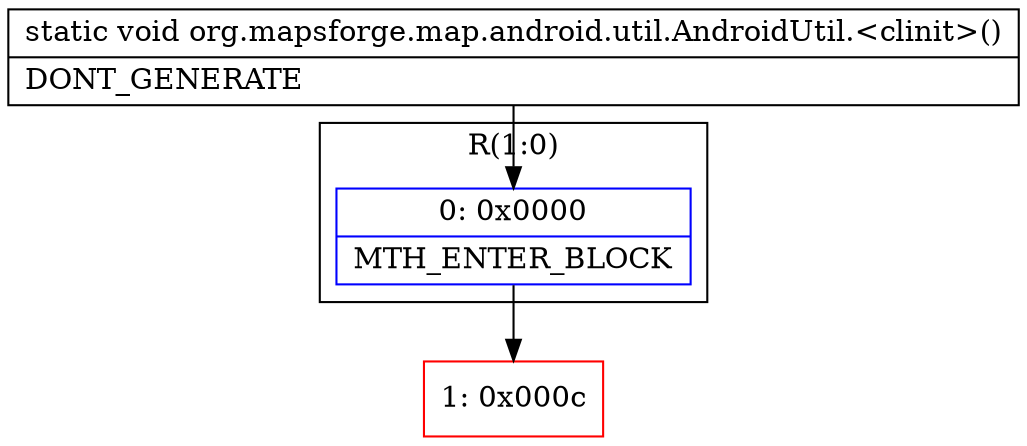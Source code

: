 digraph "CFG fororg.mapsforge.map.android.util.AndroidUtil.\<clinit\>()V" {
subgraph cluster_Region_1249427038 {
label = "R(1:0)";
node [shape=record,color=blue];
Node_0 [shape=record,label="{0\:\ 0x0000|MTH_ENTER_BLOCK\l}"];
}
Node_1 [shape=record,color=red,label="{1\:\ 0x000c}"];
MethodNode[shape=record,label="{static void org.mapsforge.map.android.util.AndroidUtil.\<clinit\>()  | DONT_GENERATE\l}"];
MethodNode -> Node_0;
Node_0 -> Node_1;
}

